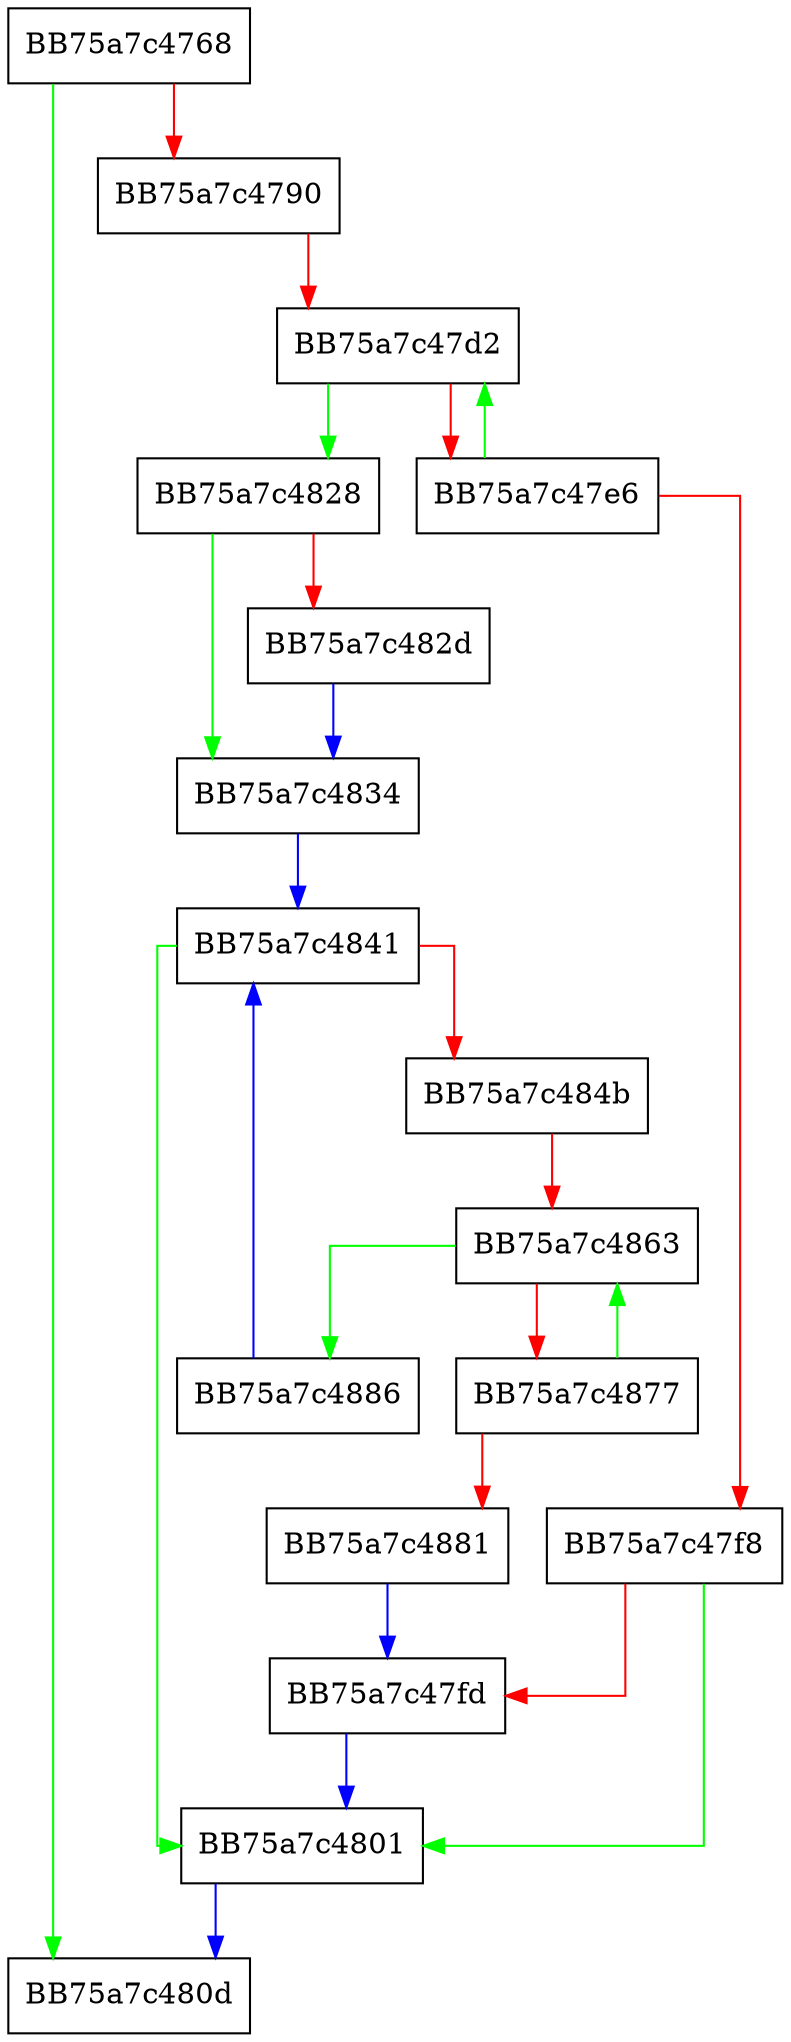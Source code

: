 digraph _Unchecked_erase {
  node [shape="box"];
  graph [splines=ortho];
  BB75a7c4768 -> BB75a7c480d [color="green"];
  BB75a7c4768 -> BB75a7c4790 [color="red"];
  BB75a7c4790 -> BB75a7c47d2 [color="red"];
  BB75a7c47d2 -> BB75a7c4828 [color="green"];
  BB75a7c47d2 -> BB75a7c47e6 [color="red"];
  BB75a7c47e6 -> BB75a7c47d2 [color="green"];
  BB75a7c47e6 -> BB75a7c47f8 [color="red"];
  BB75a7c47f8 -> BB75a7c4801 [color="green"];
  BB75a7c47f8 -> BB75a7c47fd [color="red"];
  BB75a7c47fd -> BB75a7c4801 [color="blue"];
  BB75a7c4801 -> BB75a7c480d [color="blue"];
  BB75a7c4828 -> BB75a7c4834 [color="green"];
  BB75a7c4828 -> BB75a7c482d [color="red"];
  BB75a7c482d -> BB75a7c4834 [color="blue"];
  BB75a7c4834 -> BB75a7c4841 [color="blue"];
  BB75a7c4841 -> BB75a7c4801 [color="green"];
  BB75a7c4841 -> BB75a7c484b [color="red"];
  BB75a7c484b -> BB75a7c4863 [color="red"];
  BB75a7c4863 -> BB75a7c4886 [color="green"];
  BB75a7c4863 -> BB75a7c4877 [color="red"];
  BB75a7c4877 -> BB75a7c4863 [color="green"];
  BB75a7c4877 -> BB75a7c4881 [color="red"];
  BB75a7c4881 -> BB75a7c47fd [color="blue"];
  BB75a7c4886 -> BB75a7c4841 [color="blue"];
}